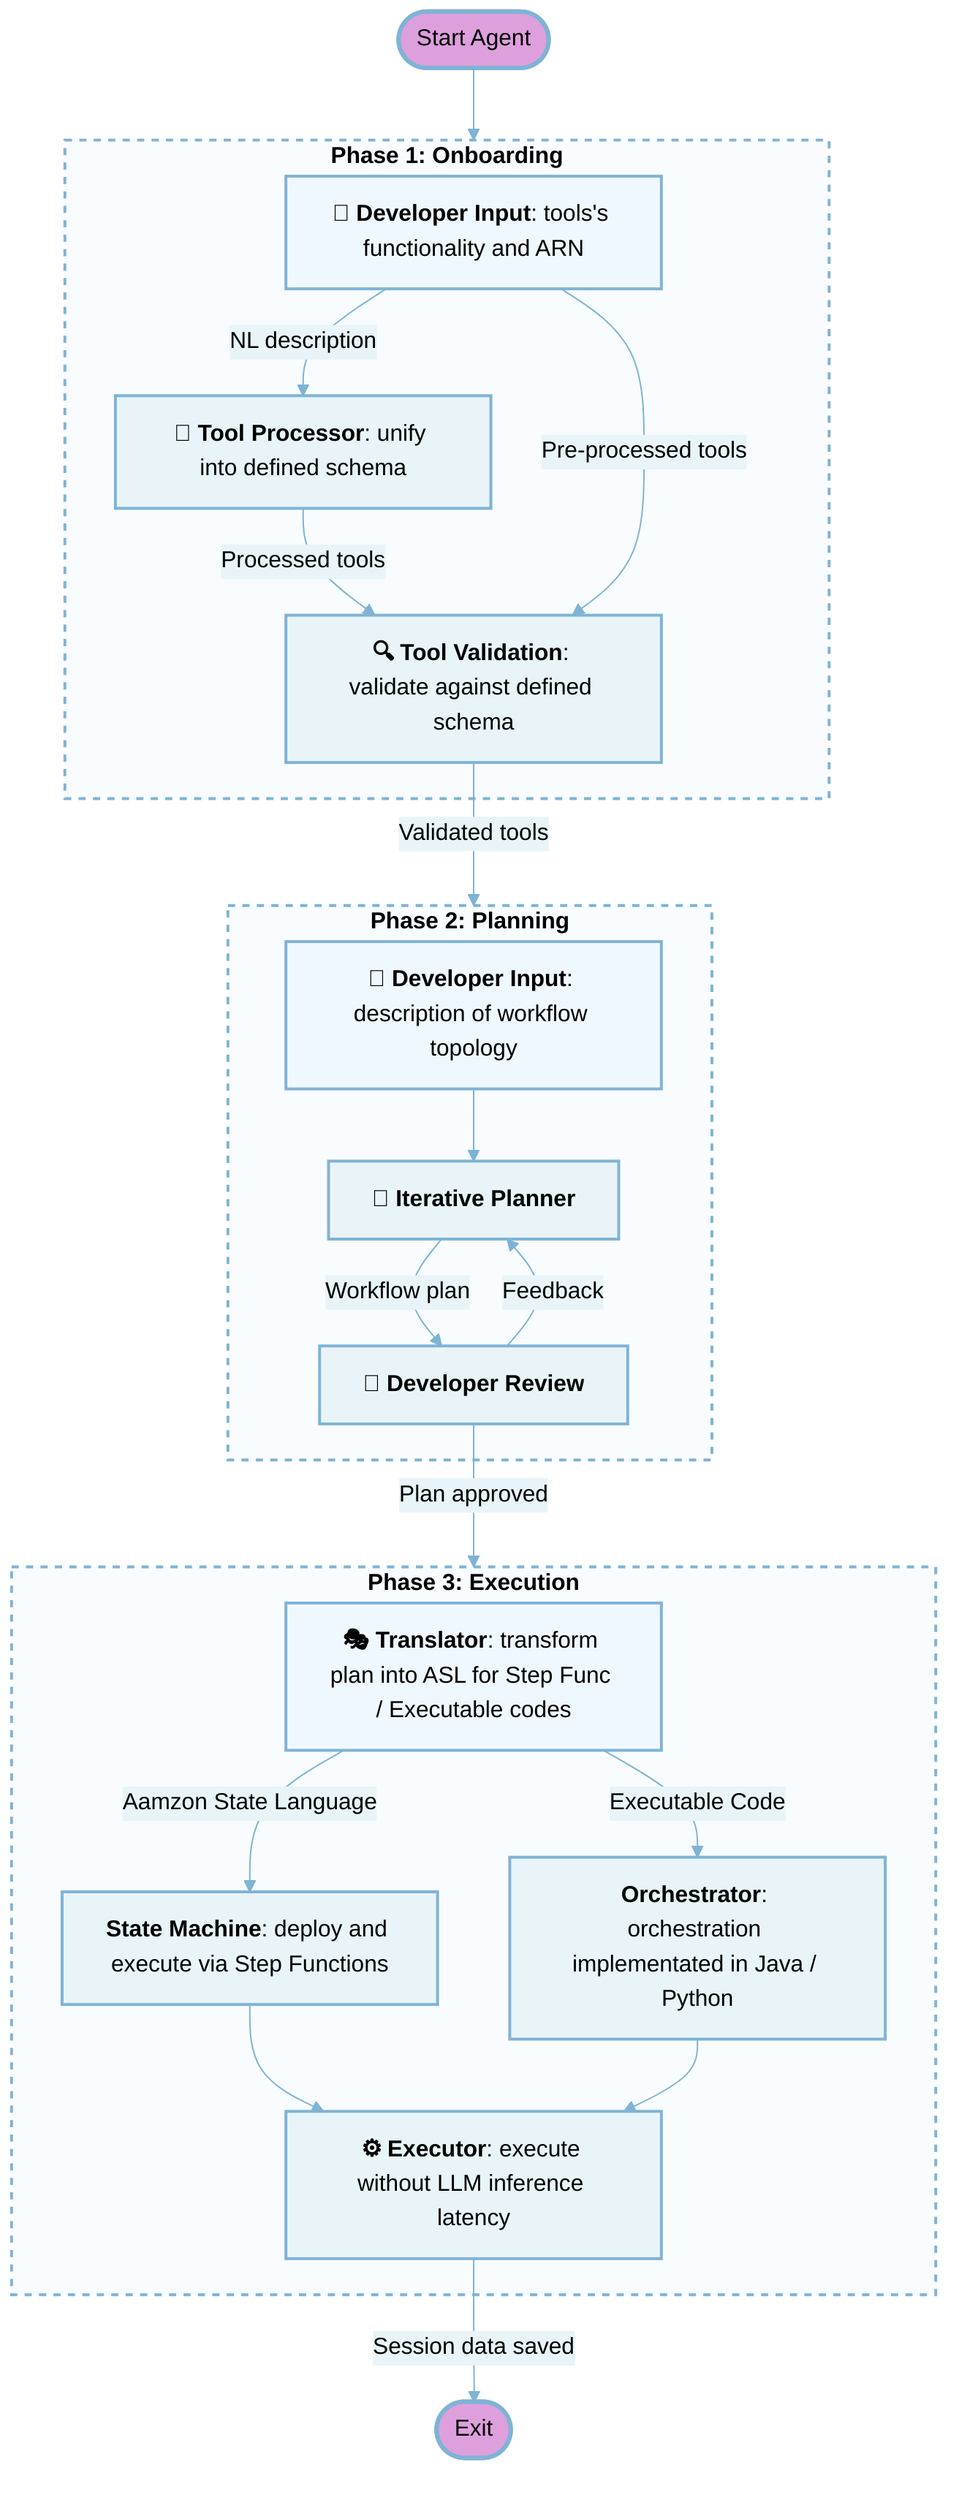 %%{init: {'theme': 'base', 'themeVariables': { 'primaryColor': '#ADD8E6', 'primaryTextColor': '#000', 'primaryBorderColor': '#7FB3D5', 'lineColor': '#7FB3D5', 'secondaryColor': '#E8F4F8', 'tertiaryColor': '#fff'}, 'themeCSS': '.cluster-label { font-size: 16px !important; font-weight: bold !important; text-anchor: start !important; }'}}%%

flowchart TD
    %% Entry Point
    Start([Start Agent]) --> Phase1
    
    %% Phase 1 - Available Tools Onboarding
    subgraph Phase1 ["Phase 1: Onboarding"]
        Input1[<b>📝 Developer Input</b>: tools's functionality and ARN]
        ToolProcessor[<b>🤖 Tool Processor</b>: unify into defined schema]
        ToolValidator[<b>🔍 Tool Validation</b>: validate against defined schema]
        Input1 -->|NL description| ToolProcessor
        ToolProcessor -->|Processed tools| ToolValidator
        Input1 -->|Pre-processed tools| ToolValidator
    end
    
    %% Phase 2 - Planning & User Reflection
    subgraph Phase2 ["Phase 2: Planning"]
        Input2[<b>📝 Developer Input</b>: description of workflow topology]
        Planner[<b>🤖 Iterative Planner</b>]
        Review[<b>🤔 Developer Review</b>]
        Input2 --> Planner
        Planner -->|Workflow plan| Review
        Review -->|Feedback| Planner
    end
    
    %% Phase 3 - Execution & Monitor
    subgraph Phase3 ["Phase 3: Execution"]
        Translator[<b>🎭 Translator</b>: transform plan into ASL for Step Func / Executable codes]
        StateMachine[<b>State Machine</b>: deploy and execute via Step Functions]
        Orchestrator[<b>Orchestrator</b>: orchestration implementated in Java / Python]
        Executor[<b>⚙️ Executor</b>: execute without LLM inference latency]

        Translator -->|Aamzon State Language| StateMachine
        Translator -->|Executable Code| Orchestrator
        StateMachine --> Executor
        Orchestrator --> Executor
    end
    
    %% Exit Point
    Exit([Exit])
    
    %% Inter-phase connections
    ToolValidator -->|Validated tools| Phase2
    Review -->|Plan approved| Phase3
    Executor -->|Session data saved| Exit
    
    %% Styling
    classDef phase1Style fill:#E8F4F8,stroke:#7FB3D5,stroke-width:2px,color:#000
    classDef phase2Style fill:#F5FFF5,stroke:#7FB3D5,stroke-width:2px,color:#000
    classDef phase3Style fill:#ADD8E6,stroke:#7FB3D5,stroke-width:2px,color:#000
    classDef decisionStyle fill:#FFE4B5,stroke:#7FB3D5,stroke-width:2px,color:#000
    classDef processStyle fill:#F0F8FF,stroke:#7FB3D5,stroke-width:2px,color:#000
    classDef startEndStyle fill:#DDA0DD,stroke:#7FB3D5,stroke-width:3px,color:#000
    
    %% Apply styles
    class ToolProcessor,ToolValidator,Review,Executor,StateMachine,Orchestrator,Planner phase1Style
    class Input1,Input2,Translator processStyle
    class Start,Exit startEndStyle
    
    %% Subgraph styling to prevent title overlap
    style Phase1 fill:#F8FCFF,stroke:#7FB3D5,stroke-width:2px,color:#000,stroke-dasharray: 5 5
    style Phase2 fill:#F8FCFF,stroke:#7FB3D5,stroke-width:2px,color:#000,stroke-dasharray: 5 5
    style Phase3 fill:#F8FCFF,stroke:#7FB3D5,stroke-width:2px,color:#000,stroke-dasharray: 5 5